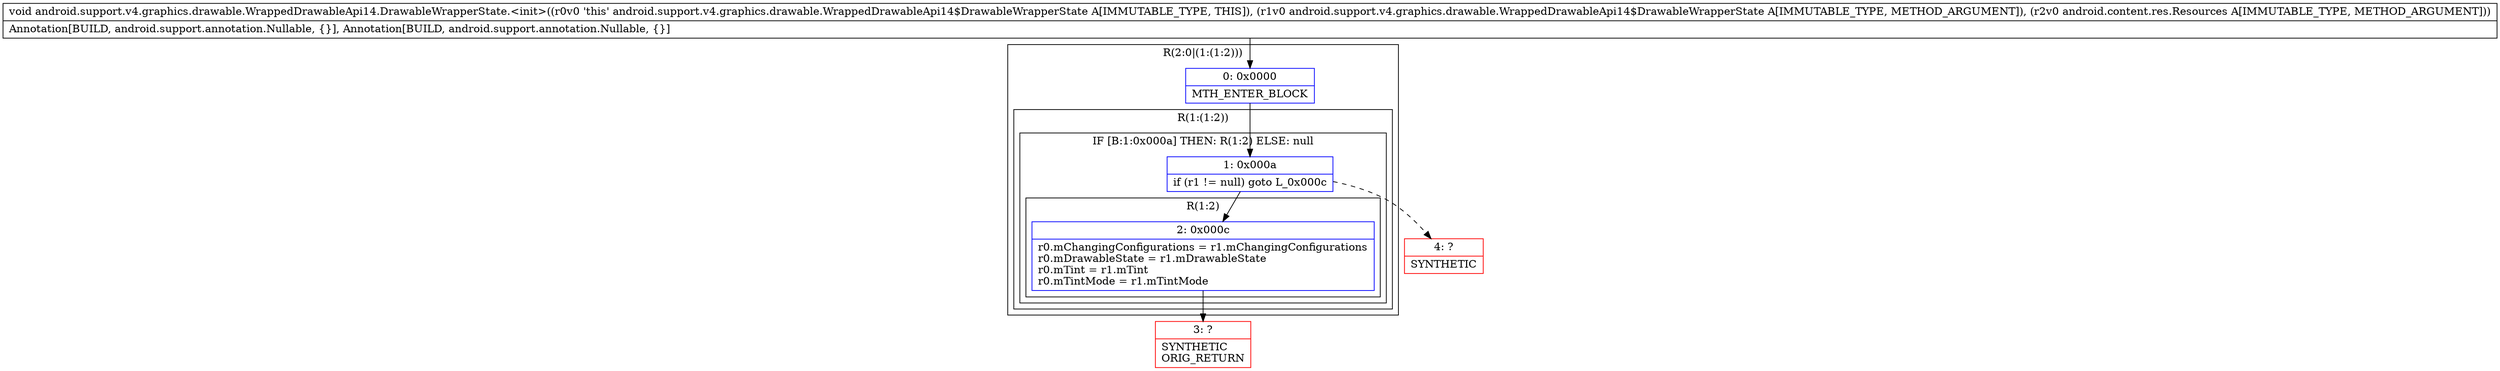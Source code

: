 digraph "CFG forandroid.support.v4.graphics.drawable.WrappedDrawableApi14.DrawableWrapperState.\<init\>(Landroid\/support\/v4\/graphics\/drawable\/WrappedDrawableApi14$DrawableWrapperState;Landroid\/content\/res\/Resources;)V" {
subgraph cluster_Region_1832677632 {
label = "R(2:0|(1:(1:2)))";
node [shape=record,color=blue];
Node_0 [shape=record,label="{0\:\ 0x0000|MTH_ENTER_BLOCK\l}"];
subgraph cluster_Region_2086579124 {
label = "R(1:(1:2))";
node [shape=record,color=blue];
subgraph cluster_IfRegion_491691482 {
label = "IF [B:1:0x000a] THEN: R(1:2) ELSE: null";
node [shape=record,color=blue];
Node_1 [shape=record,label="{1\:\ 0x000a|if (r1 != null) goto L_0x000c\l}"];
subgraph cluster_Region_1669793940 {
label = "R(1:2)";
node [shape=record,color=blue];
Node_2 [shape=record,label="{2\:\ 0x000c|r0.mChangingConfigurations = r1.mChangingConfigurations\lr0.mDrawableState = r1.mDrawableState\lr0.mTint = r1.mTint\lr0.mTintMode = r1.mTintMode\l}"];
}
}
}
}
Node_3 [shape=record,color=red,label="{3\:\ ?|SYNTHETIC\lORIG_RETURN\l}"];
Node_4 [shape=record,color=red,label="{4\:\ ?|SYNTHETIC\l}"];
MethodNode[shape=record,label="{void android.support.v4.graphics.drawable.WrappedDrawableApi14.DrawableWrapperState.\<init\>((r0v0 'this' android.support.v4.graphics.drawable.WrappedDrawableApi14$DrawableWrapperState A[IMMUTABLE_TYPE, THIS]), (r1v0 android.support.v4.graphics.drawable.WrappedDrawableApi14$DrawableWrapperState A[IMMUTABLE_TYPE, METHOD_ARGUMENT]), (r2v0 android.content.res.Resources A[IMMUTABLE_TYPE, METHOD_ARGUMENT]))  | Annotation[BUILD, android.support.annotation.Nullable, \{\}], Annotation[BUILD, android.support.annotation.Nullable, \{\}]\l}"];
MethodNode -> Node_0;
Node_0 -> Node_1;
Node_1 -> Node_2;
Node_1 -> Node_4[style=dashed];
Node_2 -> Node_3;
}

